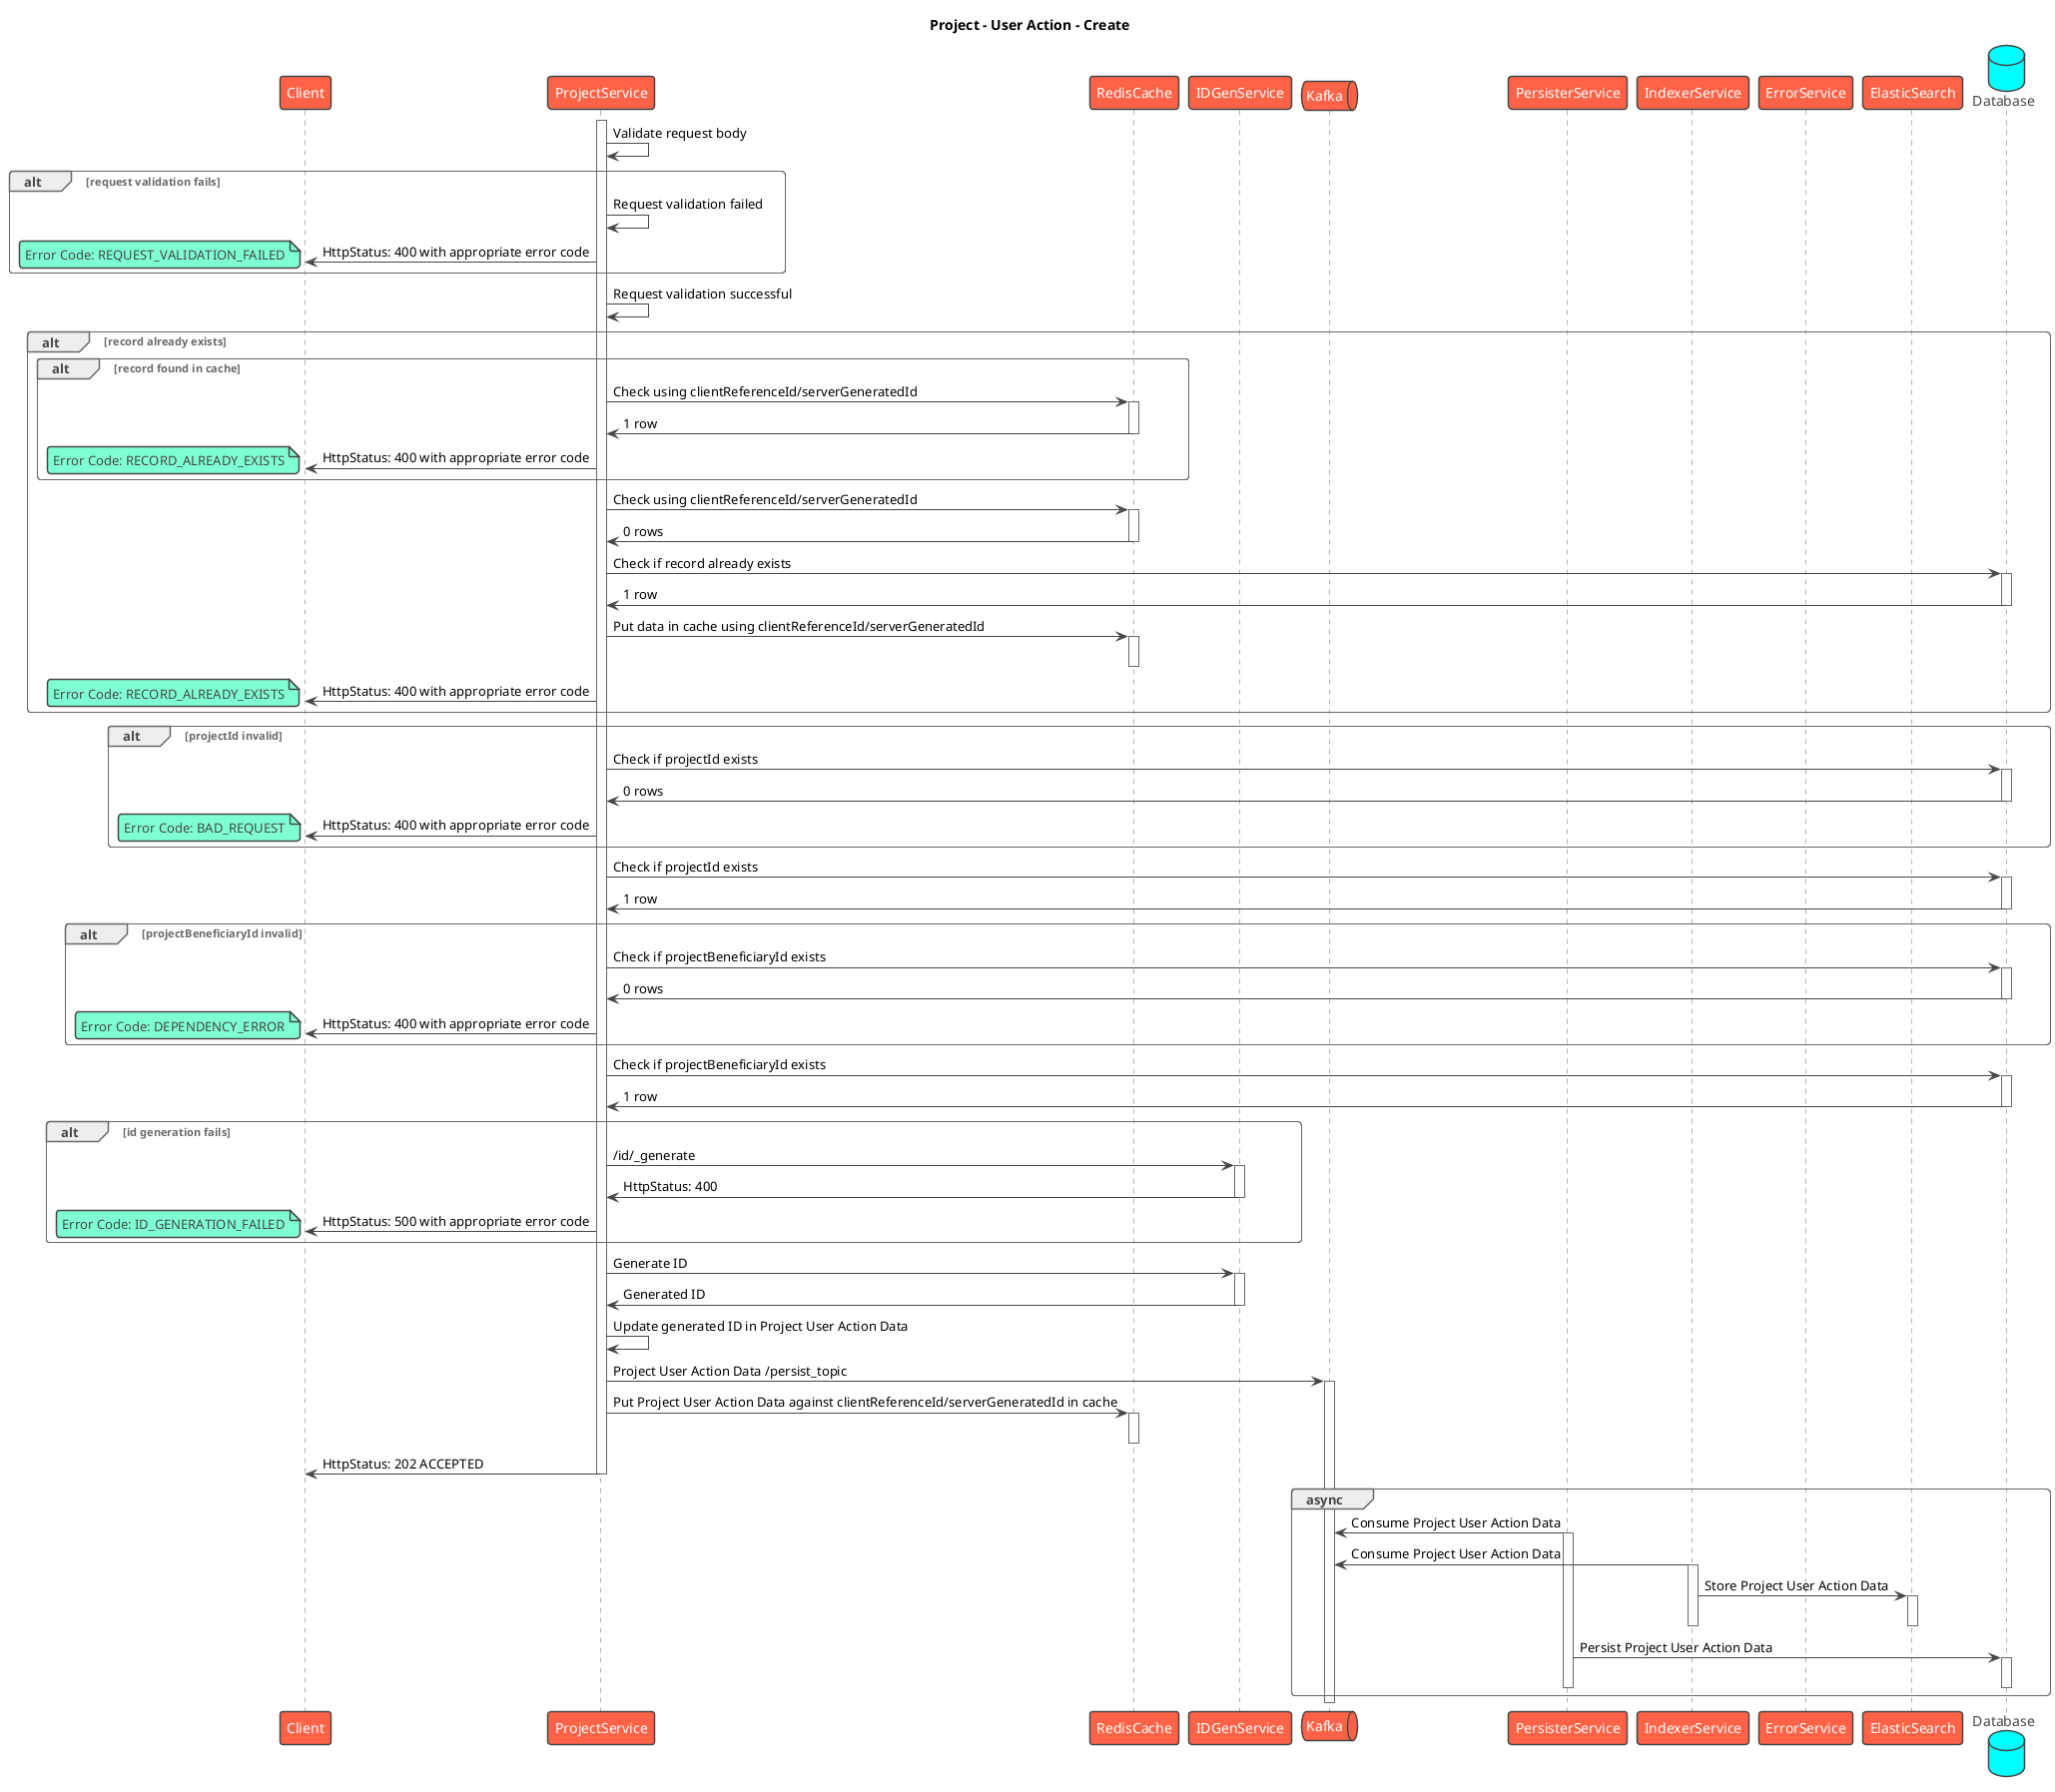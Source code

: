 @startuml
title Project - User Action - Create
!theme vibrant
participant Client as c
participant ProjectService as s
participant RedisCache as rc
participant IDGenService as idgen
queue Kafka as k
participant PersisterService as prs
participant IndexerService as idx
participant ErrorService as es
participant ElasticSearch as el
database Database as db
activate s
s -> s: Validate request body
alt request validation fails
    s -> s: Request validation failed
    s -> c: HttpStatus: 400 with appropriate error code
    note left
        Error Code: REQUEST_VALIDATION_FAILED
    end note
end
s -> s: Request validation successful
alt record already exists
    alt record found in cache
      s -> rc: Check using clientReferenceId/serverGeneratedId
      activate rc
      rc -> s: 1 row
      deactivate rc
      s -> c: HttpStatus: 400 with appropriate error code
      note left
          Error Code: RECORD_ALREADY_EXISTS
      end note
    end
    s -> rc: Check using clientReferenceId/serverGeneratedId
    activate rc
    rc -> s: 0 rows
    deactivate rc
    s -> db: Check if record already exists
    activate db
    db -> s: 1 row
    deactivate db
    s -> rc: Put data in cache using clientReferenceId/serverGeneratedId
    activate rc
    deactivate rc
    s -> c: HttpStatus: 400 with appropriate error code
    note left
        Error Code: RECORD_ALREADY_EXISTS
    end note
end
alt projectId invalid
    s -> db: Check if projectId exists
    activate db
    db -> s: 0 rows
    deactivate db
     s -> c: HttpStatus: 400 with appropriate error code
    note left
      Error Code: BAD_REQUEST
    end note
end
s -> db: Check if projectId exists
activate db
db -> s: 1 row
deactivate db
alt projectBeneficiaryId invalid
    s -> db: Check if projectBeneficiaryId exists
    activate db
    db -> s: 0 rows
    deactivate db
   s -> c: HttpStatus: 400 with appropriate error code
   note left
       Error Code: DEPENDENCY_ERROR
   end note
end
s -> db: Check if projectBeneficiaryId exists
activate db
db -> s: 1 row
deactivate db
alt id generation fails
    s -> idgen: /id/_generate
    activate idgen
    idgen -> s: HttpStatus: 400
    deactivate idgen
    s -> c: HttpStatus: 500 with appropriate error code
    note left
      Error Code: ID_GENERATION_FAILED
    end note
end
s -> idgen: Generate ID
activate idgen
idgen -> s: Generated ID
deactivate idgen
s -> s: Update generated ID in Project User Action Data
s -> k: Project User Action Data /persist_topic
activate k
s -> rc: Put Project User Action Data against clientReferenceId/serverGeneratedId in cache
activate rc
deactivate rc
s -> c: HttpStatus: 202 ACCEPTED
deactivate s
group async
    prs -> k: Consume Project User Action Data
    activate prs
    idx -> k: Consume Project User Action Data
    activate idx
    idx -> el: Store Project User Action Data
    activate el
    deactivate el
    deactivate idx
    prs -> db: Persist Project User Action Data
    activate db
    deactivate db
    deactivate prs
end
deactivate k
@enduml